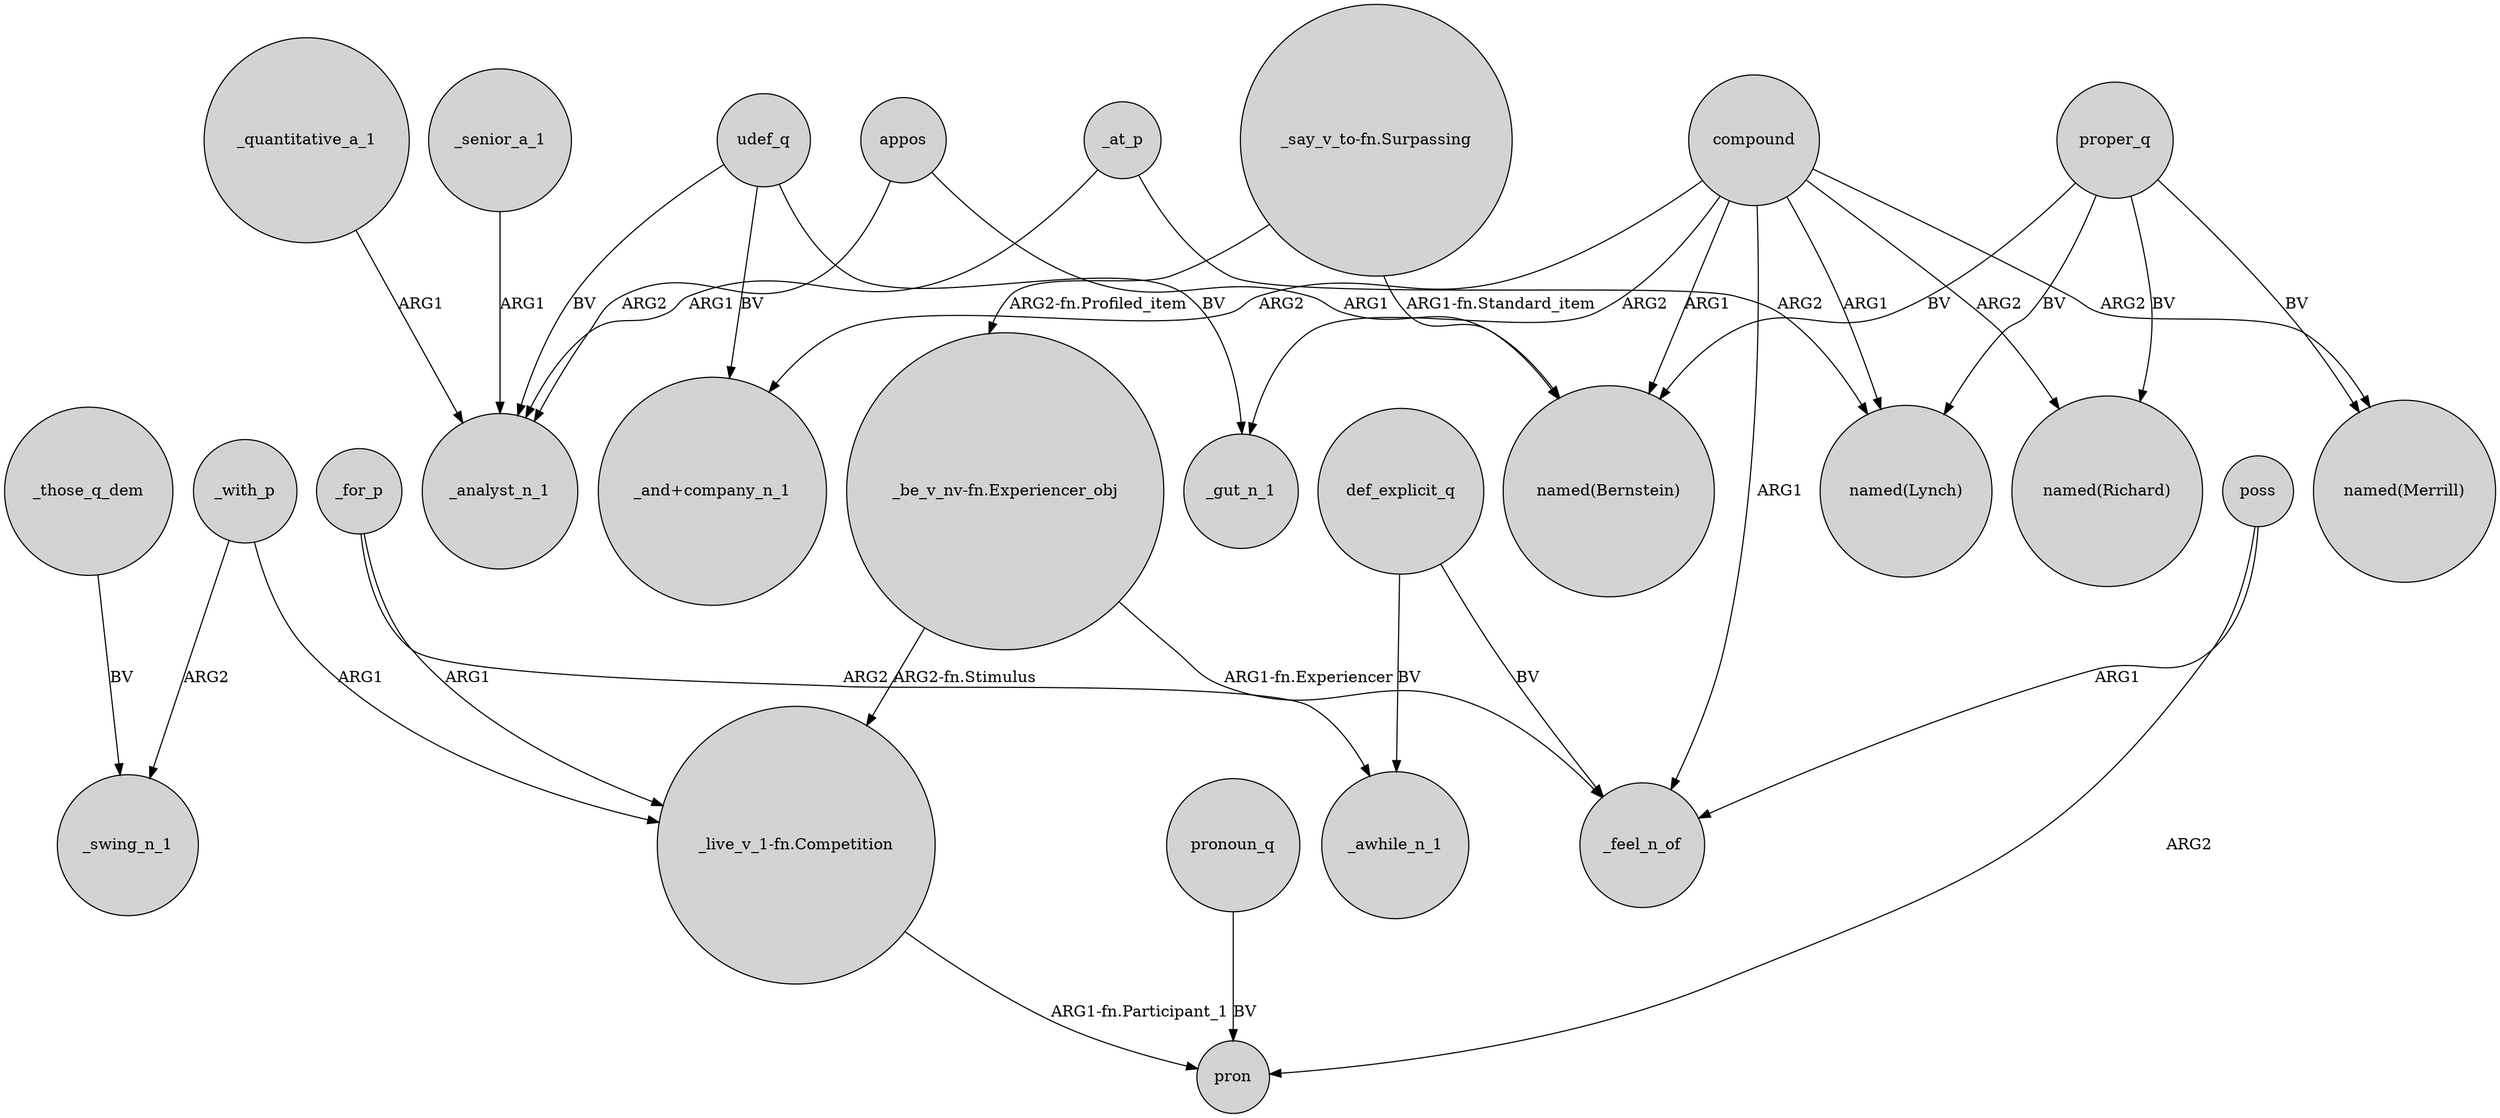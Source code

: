digraph {
	node [shape=circle style=filled]
	_with_p -> _swing_n_1 [label=ARG2]
	udef_q -> _analyst_n_1 [label=BV]
	compound -> "_and+company_n_1" [label=ARG2]
	proper_q -> "named(Merrill)" [label=BV]
	"_live_v_1-fn.Competition" -> pron [label="ARG1-fn.Participant_1"]
	"_be_v_nv-fn.Experiencer_obj" -> _feel_n_of [label="ARG1-fn.Experiencer"]
	compound -> _gut_n_1 [label=ARG2]
	udef_q -> _gut_n_1 [label=BV]
	"_say_v_to-fn.Surpassing" -> "_be_v_nv-fn.Experiencer_obj" [label="ARG2-fn.Profiled_item"]
	_senior_a_1 -> _analyst_n_1 [label=ARG1]
	compound -> "named(Bernstein)" [label=ARG1]
	def_explicit_q -> _awhile_n_1 [label=BV]
	_quantitative_a_1 -> _analyst_n_1 [label=ARG1]
	pronoun_q -> pron [label=BV]
	_for_p -> "_live_v_1-fn.Competition" [label=ARG1]
	poss -> pron [label=ARG2]
	_at_p -> _analyst_n_1 [label=ARG1]
	appos -> _analyst_n_1 [label=ARG2]
	"_say_v_to-fn.Surpassing" -> "named(Bernstein)" [label="ARG1-fn.Standard_item"]
	proper_q -> "named(Bernstein)" [label=BV]
	_those_q_dem -> _swing_n_1 [label=BV]
	_for_p -> _awhile_n_1 [label=ARG2]
	poss -> _feel_n_of [label=ARG1]
	proper_q -> "named(Lynch)" [label=BV]
	proper_q -> "named(Richard)" [label=BV]
	"_be_v_nv-fn.Experiencer_obj" -> "_live_v_1-fn.Competition" [label="ARG2-fn.Stimulus"]
	compound -> _feel_n_of [label=ARG1]
	appos -> "named(Bernstein)" [label=ARG1]
	compound -> "named(Lynch)" [label=ARG1]
	def_explicit_q -> _feel_n_of [label=BV]
	udef_q -> "_and+company_n_1" [label=BV]
	_with_p -> "_live_v_1-fn.Competition" [label=ARG1]
	compound -> "named(Richard)" [label=ARG2]
	compound -> "named(Merrill)" [label=ARG2]
	_at_p -> "named(Lynch)" [label=ARG2]
}
